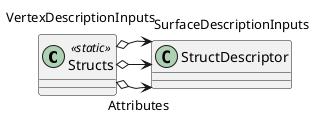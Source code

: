 @startuml
class Structs <<static>> {
}
Structs o-> "Attributes" StructDescriptor
Structs o-> "VertexDescriptionInputs" StructDescriptor
Structs o-> "SurfaceDescriptionInputs" StructDescriptor
@enduml
